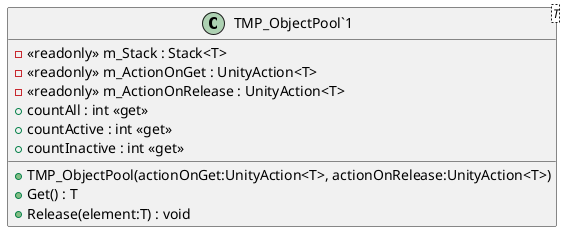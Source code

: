 @startuml
class "TMP_ObjectPool`1"<T> {
    - <<readonly>> m_Stack : Stack<T>
    - <<readonly>> m_ActionOnGet : UnityAction<T>
    - <<readonly>> m_ActionOnRelease : UnityAction<T>
    + countAll : int <<get>>
    + countActive : int <<get>>
    + countInactive : int <<get>>
    + TMP_ObjectPool(actionOnGet:UnityAction<T>, actionOnRelease:UnityAction<T>)
    + Get() : T
    + Release(element:T) : void
}
@enduml
